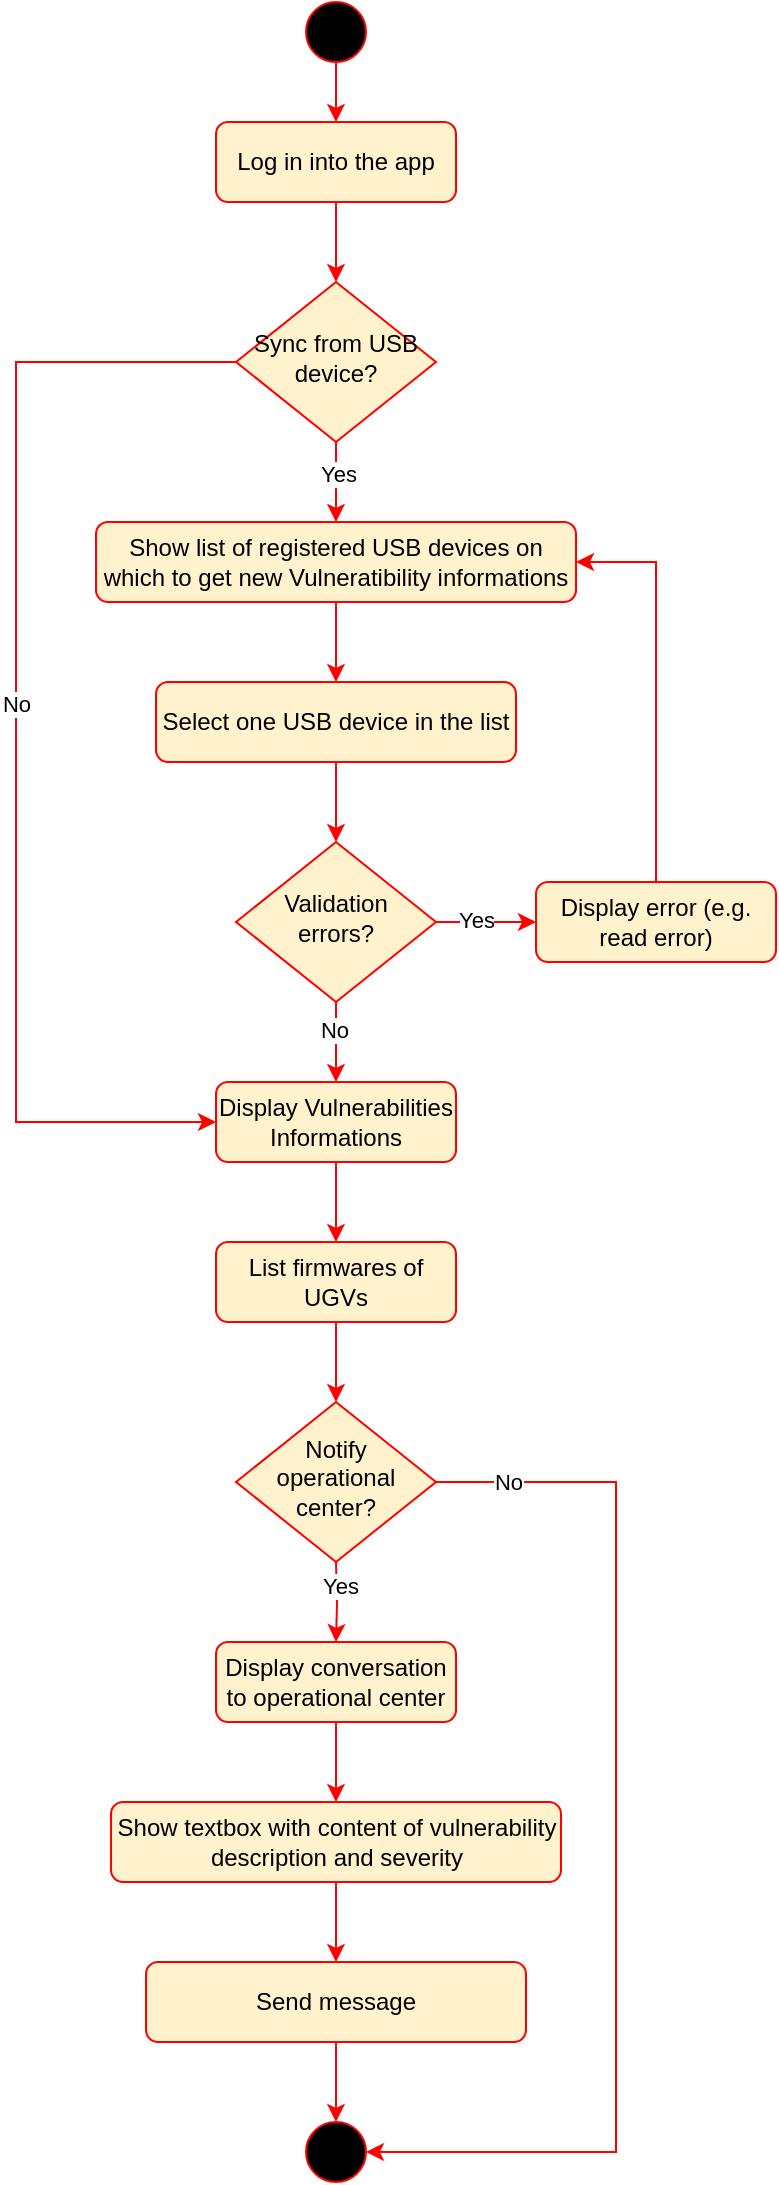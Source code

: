 <mxfile version="22.1.16" type="device">
  <diagram id="C5RBs43oDa-KdzZeNtuy" name="Page-1">
    <mxGraphModel dx="586" dy="-591" grid="1" gridSize="10" guides="1" tooltips="1" connect="1" arrows="1" fold="1" page="1" pageScale="1" pageWidth="827" pageHeight="1169" math="0" shadow="0">
      <root>
        <mxCell id="WIyWlLk6GJQsqaUBKTNV-0" />
        <mxCell id="WIyWlLk6GJQsqaUBKTNV-1" parent="WIyWlLk6GJQsqaUBKTNV-0" />
        <mxCell id="RPS7sMxcY_FMIf3tSwKq-114" style="edgeStyle=orthogonalEdgeStyle;rounded=0;orthogonalLoop=1;jettySize=auto;html=1;exitX=0.5;exitY=1;exitDx=0;exitDy=0;entryX=0.5;entryY=0;entryDx=0;entryDy=0;strokeColor=#FF0000;" parent="WIyWlLk6GJQsqaUBKTNV-1" source="RPS7sMxcY_FMIf3tSwKq-27" target="RPS7sMxcY_FMIf3tSwKq-108" edge="1">
          <mxGeometry relative="1" as="geometry" />
        </mxCell>
        <mxCell id="RPS7sMxcY_FMIf3tSwKq-27" value="Log in into the app" style="rounded=1;whiteSpace=wrap;html=1;fontSize=12;glass=0;strokeWidth=1;shadow=0;fillColor=#FFF2CC;strokeColor=#FF0000;fontColor=#000000;" parent="WIyWlLk6GJQsqaUBKTNV-1" vertex="1">
          <mxGeometry x="160" y="1520" width="120" height="40" as="geometry" />
        </mxCell>
        <mxCell id="RPS7sMxcY_FMIf3tSwKq-32" style="edgeStyle=orthogonalEdgeStyle;rounded=0;orthogonalLoop=1;jettySize=auto;html=1;exitX=0.5;exitY=1;exitDx=0;exitDy=0;entryX=0.5;entryY=0;entryDx=0;entryDy=0;strokeColor=#FF0000;" parent="WIyWlLk6GJQsqaUBKTNV-1" source="RPS7sMxcY_FMIf3tSwKq-33" target="RPS7sMxcY_FMIf3tSwKq-27" edge="1">
          <mxGeometry relative="1" as="geometry" />
        </mxCell>
        <mxCell id="RPS7sMxcY_FMIf3tSwKq-33" value="" style="ellipse;whiteSpace=wrap;html=1;aspect=fixed;fillColor=#000000;strokeColor=#FF0000;" parent="WIyWlLk6GJQsqaUBKTNV-1" vertex="1">
          <mxGeometry x="205" y="1460" width="30" height="30" as="geometry" />
        </mxCell>
        <mxCell id="RPS7sMxcY_FMIf3tSwKq-91" style="edgeStyle=orthogonalEdgeStyle;rounded=0;orthogonalLoop=1;jettySize=auto;html=1;exitX=0.5;exitY=1;exitDx=0;exitDy=0;entryX=0.5;entryY=0;entryDx=0;entryDy=0;strokeColor=#FF0000;" parent="WIyWlLk6GJQsqaUBKTNV-1" source="RPS7sMxcY_FMIf3tSwKq-83" target="Lc2zBRrE8XkyWr3bd9-U-2" edge="1">
          <mxGeometry relative="1" as="geometry">
            <mxPoint x="220" y="2142.5" as="targetPoint" />
          </mxGeometry>
        </mxCell>
        <mxCell id="RPS7sMxcY_FMIf3tSwKq-83" value="List firmwares of UGVs" style="rounded=1;whiteSpace=wrap;html=1;fontSize=12;glass=0;strokeWidth=1;shadow=0;fillColor=#FFF2CC;strokeColor=#FF0000;fontColor=#000000;" parent="WIyWlLk6GJQsqaUBKTNV-1" vertex="1">
          <mxGeometry x="160" y="2080" width="120" height="40" as="geometry" />
        </mxCell>
        <mxCell id="RPS7sMxcY_FMIf3tSwKq-140" style="edgeStyle=orthogonalEdgeStyle;rounded=0;orthogonalLoop=1;jettySize=auto;html=1;exitX=0;exitY=0.5;exitDx=0;exitDy=0;entryX=0;entryY=0.5;entryDx=0;entryDy=0;strokeColor=#FF0000;" parent="WIyWlLk6GJQsqaUBKTNV-1" source="RPS7sMxcY_FMIf3tSwKq-108" target="RPS7sMxcY_FMIf3tSwKq-111" edge="1">
          <mxGeometry relative="1" as="geometry">
            <Array as="points">
              <mxPoint x="60" y="1640" />
              <mxPoint x="60" y="2020" />
            </Array>
          </mxGeometry>
        </mxCell>
        <mxCell id="RPS7sMxcY_FMIf3tSwKq-141" value="No" style="edgeLabel;html=1;align=center;verticalAlign=middle;resizable=0;points=[];" parent="RPS7sMxcY_FMIf3tSwKq-140" vertex="1" connectable="0">
          <mxGeometry x="-0.049" relative="1" as="geometry">
            <mxPoint as="offset" />
          </mxGeometry>
        </mxCell>
        <mxCell id="RPS7sMxcY_FMIf3tSwKq-142" style="edgeStyle=orthogonalEdgeStyle;rounded=0;orthogonalLoop=1;jettySize=auto;html=1;exitX=0.5;exitY=1;exitDx=0;exitDy=0;entryX=0.5;entryY=0;entryDx=0;entryDy=0;strokeColor=#FF0000;" parent="WIyWlLk6GJQsqaUBKTNV-1" source="RPS7sMxcY_FMIf3tSwKq-108" target="RPS7sMxcY_FMIf3tSwKq-131" edge="1">
          <mxGeometry relative="1" as="geometry" />
        </mxCell>
        <mxCell id="RPS7sMxcY_FMIf3tSwKq-143" value="Yes" style="edgeLabel;html=1;align=center;verticalAlign=middle;resizable=0;points=[];" parent="RPS7sMxcY_FMIf3tSwKq-142" vertex="1" connectable="0">
          <mxGeometry x="-0.192" y="1" relative="1" as="geometry">
            <mxPoint as="offset" />
          </mxGeometry>
        </mxCell>
        <mxCell id="RPS7sMxcY_FMIf3tSwKq-108" value="Sync from USB device?" style="rhombus;whiteSpace=wrap;html=1;shadow=0;fontFamily=Helvetica;fontSize=12;align=center;strokeWidth=1;spacing=6;spacingTop=-4;fillColor=#FFF2CC;strokeColor=#FF0000;fontColor=#000000;" parent="WIyWlLk6GJQsqaUBKTNV-1" vertex="1">
          <mxGeometry x="170" y="1600" width="100" height="80" as="geometry" />
        </mxCell>
        <mxCell id="RPS7sMxcY_FMIf3tSwKq-117" style="edgeStyle=orthogonalEdgeStyle;rounded=0;orthogonalLoop=1;jettySize=auto;html=1;exitX=0.5;exitY=1;exitDx=0;exitDy=0;entryX=0.5;entryY=0;entryDx=0;entryDy=0;strokeColor=#FF0000;" parent="WIyWlLk6GJQsqaUBKTNV-1" source="RPS7sMxcY_FMIf3tSwKq-111" target="RPS7sMxcY_FMIf3tSwKq-83" edge="1">
          <mxGeometry relative="1" as="geometry" />
        </mxCell>
        <mxCell id="RPS7sMxcY_FMIf3tSwKq-111" value="Display Vulnerabilities Informations" style="rounded=1;whiteSpace=wrap;html=1;fontSize=12;glass=0;strokeWidth=1;shadow=0;fillColor=#FFF2CC;strokeColor=#FF0000;fontColor=#000000;" parent="WIyWlLk6GJQsqaUBKTNV-1" vertex="1">
          <mxGeometry x="160" y="2000" width="120" height="40" as="geometry" />
        </mxCell>
        <mxCell id="RPS7sMxcY_FMIf3tSwKq-130" style="edgeStyle=orthogonalEdgeStyle;rounded=0;orthogonalLoop=1;jettySize=auto;html=1;exitX=0.5;exitY=1;exitDx=0;exitDy=0;entryX=0.5;entryY=0;entryDx=0;entryDy=0;strokeColor=#FF0000;" parent="WIyWlLk6GJQsqaUBKTNV-1" source="RPS7sMxcY_FMIf3tSwKq-131" target="RPS7sMxcY_FMIf3tSwKq-133" edge="1">
          <mxGeometry relative="1" as="geometry" />
        </mxCell>
        <mxCell id="RPS7sMxcY_FMIf3tSwKq-131" value="Show list of registered USB devices on which to get new Vulneratibility informations" style="rounded=1;whiteSpace=wrap;html=1;fontSize=12;glass=0;strokeWidth=1;shadow=0;fillColor=#FFF2CC;strokeColor=#FF0000;fontColor=#000000;" parent="WIyWlLk6GJQsqaUBKTNV-1" vertex="1">
          <mxGeometry x="100" y="1720" width="240" height="40" as="geometry" />
        </mxCell>
        <mxCell id="RPS7sMxcY_FMIf3tSwKq-132" style="edgeStyle=orthogonalEdgeStyle;rounded=0;orthogonalLoop=1;jettySize=auto;html=1;exitX=0.5;exitY=1;exitDx=0;exitDy=0;entryX=0.5;entryY=0;entryDx=0;entryDy=0;strokeColor=#FF0000;" parent="WIyWlLk6GJQsqaUBKTNV-1" source="RPS7sMxcY_FMIf3tSwKq-133" target="RPS7sMxcY_FMIf3tSwKq-137" edge="1">
          <mxGeometry relative="1" as="geometry" />
        </mxCell>
        <mxCell id="RPS7sMxcY_FMIf3tSwKq-133" value="Select one USB device in the list" style="rounded=1;whiteSpace=wrap;html=1;fontSize=12;glass=0;strokeWidth=1;shadow=0;fillColor=#FFF2CC;strokeColor=#FF0000;fontColor=#000000;" parent="WIyWlLk6GJQsqaUBKTNV-1" vertex="1">
          <mxGeometry x="130" y="1800" width="180" height="40" as="geometry" />
        </mxCell>
        <mxCell id="RPS7sMxcY_FMIf3tSwKq-134" style="edgeStyle=orthogonalEdgeStyle;rounded=0;orthogonalLoop=1;jettySize=auto;html=1;exitX=1;exitY=0.5;exitDx=0;exitDy=0;entryX=0;entryY=0.5;entryDx=0;entryDy=0;strokeColor=#FF0000;" parent="WIyWlLk6GJQsqaUBKTNV-1" source="RPS7sMxcY_FMIf3tSwKq-137" target="RPS7sMxcY_FMIf3tSwKq-139" edge="1">
          <mxGeometry relative="1" as="geometry">
            <mxPoint x="320" y="1918" as="targetPoint" />
          </mxGeometry>
        </mxCell>
        <mxCell id="RPS7sMxcY_FMIf3tSwKq-135" value="Yes" style="edgeLabel;html=1;align=center;verticalAlign=middle;resizable=0;points=[];" parent="RPS7sMxcY_FMIf3tSwKq-134" vertex="1" connectable="0">
          <mxGeometry x="-0.2" y="1" relative="1" as="geometry">
            <mxPoint as="offset" />
          </mxGeometry>
        </mxCell>
        <mxCell id="RPS7sMxcY_FMIf3tSwKq-144" style="edgeStyle=orthogonalEdgeStyle;rounded=0;orthogonalLoop=1;jettySize=auto;html=1;exitX=0.5;exitY=1;exitDx=0;exitDy=0;entryX=0.5;entryY=0;entryDx=0;entryDy=0;strokeColor=#FF0000;" parent="WIyWlLk6GJQsqaUBKTNV-1" source="RPS7sMxcY_FMIf3tSwKq-137" target="RPS7sMxcY_FMIf3tSwKq-111" edge="1">
          <mxGeometry relative="1" as="geometry" />
        </mxCell>
        <mxCell id="RPS7sMxcY_FMIf3tSwKq-145" value="No" style="edgeLabel;html=1;align=center;verticalAlign=middle;resizable=0;points=[];" parent="RPS7sMxcY_FMIf3tSwKq-144" vertex="1" connectable="0">
          <mxGeometry x="-0.331" y="-1" relative="1" as="geometry">
            <mxPoint as="offset" />
          </mxGeometry>
        </mxCell>
        <mxCell id="RPS7sMxcY_FMIf3tSwKq-137" value="Validation errors?" style="rhombus;whiteSpace=wrap;html=1;shadow=0;fontFamily=Helvetica;fontSize=12;align=center;strokeWidth=1;spacing=6;spacingTop=-4;fillColor=#FFF2CC;strokeColor=#FF0000;fontColor=#000000;" parent="WIyWlLk6GJQsqaUBKTNV-1" vertex="1">
          <mxGeometry x="170" y="1880" width="100" height="80" as="geometry" />
        </mxCell>
        <mxCell id="RPS7sMxcY_FMIf3tSwKq-138" style="edgeStyle=orthogonalEdgeStyle;rounded=0;orthogonalLoop=1;jettySize=auto;html=1;exitX=0.5;exitY=0;exitDx=0;exitDy=0;entryX=1;entryY=0.5;entryDx=0;entryDy=0;strokeColor=#FF0000;" parent="WIyWlLk6GJQsqaUBKTNV-1" source="RPS7sMxcY_FMIf3tSwKq-139" target="RPS7sMxcY_FMIf3tSwKq-131" edge="1">
          <mxGeometry relative="1" as="geometry" />
        </mxCell>
        <mxCell id="RPS7sMxcY_FMIf3tSwKq-139" value="Display error (e.g. read error)" style="rounded=1;whiteSpace=wrap;html=1;fontSize=12;glass=0;strokeWidth=1;shadow=0;fillColor=#FFF2CC;strokeColor=#FF0000;fontColor=#000000;" parent="WIyWlLk6GJQsqaUBKTNV-1" vertex="1">
          <mxGeometry x="320" y="1900" width="120" height="40" as="geometry" />
        </mxCell>
        <mxCell id="Lc2zBRrE8XkyWr3bd9-U-0" style="edgeStyle=orthogonalEdgeStyle;rounded=0;orthogonalLoop=1;jettySize=auto;html=1;exitX=0.5;exitY=1;exitDx=0;exitDy=0;entryX=0.5;entryY=0;entryDx=0;entryDy=0;strokeColor=#FF0000;" parent="WIyWlLk6GJQsqaUBKTNV-1" target="Lc2zBRrE8XkyWr3bd9-U-4" edge="1">
          <mxGeometry relative="1" as="geometry">
            <mxPoint x="220" y="2240" as="sourcePoint" />
          </mxGeometry>
        </mxCell>
        <mxCell id="Lc2zBRrE8XkyWr3bd9-U-1" value="Yes" style="edgeLabel;html=1;align=center;verticalAlign=middle;resizable=0;points=[];" parent="Lc2zBRrE8XkyWr3bd9-U-0" vertex="1" connectable="0">
          <mxGeometry x="-0.413" y="1" relative="1" as="geometry">
            <mxPoint as="offset" />
          </mxGeometry>
        </mxCell>
        <mxCell id="Lc2zBRrE8XkyWr3bd9-U-20" style="edgeStyle=orthogonalEdgeStyle;rounded=0;orthogonalLoop=1;jettySize=auto;html=1;exitX=1;exitY=0.5;exitDx=0;exitDy=0;entryX=1;entryY=0.5;entryDx=0;entryDy=0;strokeColor=#FF0000;" parent="WIyWlLk6GJQsqaUBKTNV-1" source="Lc2zBRrE8XkyWr3bd9-U-2" target="Lc2zBRrE8XkyWr3bd9-U-9" edge="1">
          <mxGeometry relative="1" as="geometry">
            <Array as="points">
              <mxPoint x="360" y="2200" />
              <mxPoint x="360" y="2535" />
            </Array>
          </mxGeometry>
        </mxCell>
        <mxCell id="Lc2zBRrE8XkyWr3bd9-U-21" value="No" style="edgeLabel;html=1;align=center;verticalAlign=middle;resizable=0;points=[];" parent="Lc2zBRrE8XkyWr3bd9-U-20" vertex="1" connectable="0">
          <mxGeometry x="-0.87" relative="1" as="geometry">
            <mxPoint as="offset" />
          </mxGeometry>
        </mxCell>
        <mxCell id="Lc2zBRrE8XkyWr3bd9-U-2" value="Notify operational center?" style="rhombus;whiteSpace=wrap;html=1;shadow=0;fontFamily=Helvetica;fontSize=12;align=center;strokeWidth=1;spacing=6;spacingTop=-4;fillColor=#FFF2CC;strokeColor=#FF0000;fontColor=#000000;" parent="WIyWlLk6GJQsqaUBKTNV-1" vertex="1">
          <mxGeometry x="170" y="2160" width="100" height="80" as="geometry" />
        </mxCell>
        <mxCell id="Lc2zBRrE8XkyWr3bd9-U-3" style="edgeStyle=orthogonalEdgeStyle;rounded=0;orthogonalLoop=1;jettySize=auto;html=1;exitX=0.5;exitY=1;exitDx=0;exitDy=0;entryX=0.5;entryY=0;entryDx=0;entryDy=0;strokeColor=#FF0000;" parent="WIyWlLk6GJQsqaUBKTNV-1" source="Lc2zBRrE8XkyWr3bd9-U-4" target="Lc2zBRrE8XkyWr3bd9-U-6" edge="1">
          <mxGeometry relative="1" as="geometry" />
        </mxCell>
        <mxCell id="Lc2zBRrE8XkyWr3bd9-U-4" value="Display conversation to operational center" style="rounded=1;whiteSpace=wrap;html=1;fontSize=12;glass=0;strokeWidth=1;shadow=0;fillColor=#FFF2CC;strokeColor=#FF0000;fontColor=#000000;" parent="WIyWlLk6GJQsqaUBKTNV-1" vertex="1">
          <mxGeometry x="160" y="2280" width="120" height="40" as="geometry" />
        </mxCell>
        <mxCell id="Lc2zBRrE8XkyWr3bd9-U-5" style="edgeStyle=orthogonalEdgeStyle;rounded=0;orthogonalLoop=1;jettySize=auto;html=1;exitX=0.5;exitY=1;exitDx=0;exitDy=0;entryX=0.5;entryY=0;entryDx=0;entryDy=0;strokeColor=#FF0000;" parent="WIyWlLk6GJQsqaUBKTNV-1" source="Lc2zBRrE8XkyWr3bd9-U-6" target="Lc2zBRrE8XkyWr3bd9-U-8" edge="1">
          <mxGeometry relative="1" as="geometry" />
        </mxCell>
        <mxCell id="Lc2zBRrE8XkyWr3bd9-U-6" value="Show textbox with content of vulnerability description and severity" style="rounded=1;whiteSpace=wrap;html=1;fontSize=12;glass=0;strokeWidth=1;shadow=0;fillColor=#FFF2CC;strokeColor=#FF0000;fontColor=#000000;" parent="WIyWlLk6GJQsqaUBKTNV-1" vertex="1">
          <mxGeometry x="107.5" y="2360" width="225" height="40" as="geometry" />
        </mxCell>
        <mxCell id="Lc2zBRrE8XkyWr3bd9-U-7" style="edgeStyle=orthogonalEdgeStyle;rounded=0;orthogonalLoop=1;jettySize=auto;html=1;exitX=0.5;exitY=1;exitDx=0;exitDy=0;entryX=0.5;entryY=0;entryDx=0;entryDy=0;strokeColor=#FF0000;" parent="WIyWlLk6GJQsqaUBKTNV-1" source="Lc2zBRrE8XkyWr3bd9-U-8" target="Lc2zBRrE8XkyWr3bd9-U-9" edge="1">
          <mxGeometry relative="1" as="geometry" />
        </mxCell>
        <mxCell id="Lc2zBRrE8XkyWr3bd9-U-8" value="Send message" style="rounded=1;whiteSpace=wrap;html=1;fontSize=12;glass=0;strokeWidth=1;shadow=0;fillColor=#FFF2CC;strokeColor=#FF0000;fontColor=#000000;" parent="WIyWlLk6GJQsqaUBKTNV-1" vertex="1">
          <mxGeometry x="125" y="2440" width="190" height="40" as="geometry" />
        </mxCell>
        <mxCell id="Lc2zBRrE8XkyWr3bd9-U-9" value="" style="ellipse;whiteSpace=wrap;html=1;aspect=fixed;fillColor=#000000;strokeColor=#FF0000;" parent="WIyWlLk6GJQsqaUBKTNV-1" vertex="1">
          <mxGeometry x="205" y="2520" width="30" height="30" as="geometry" />
        </mxCell>
      </root>
    </mxGraphModel>
  </diagram>
</mxfile>
